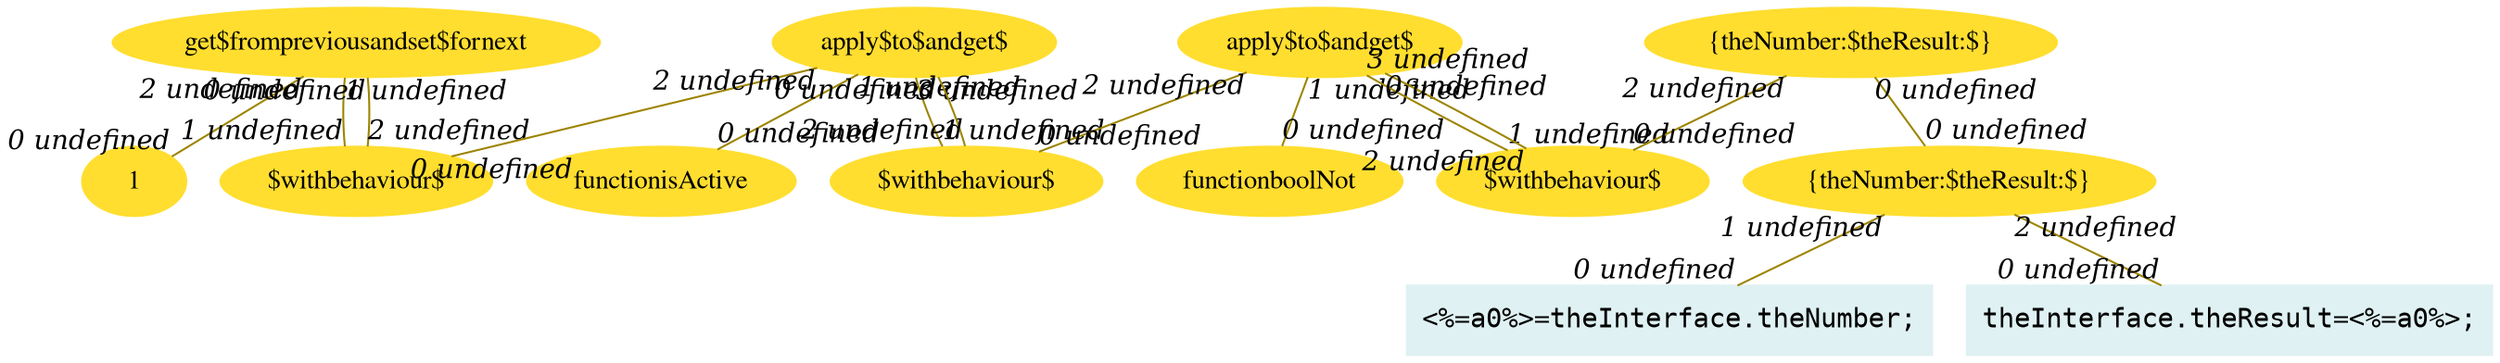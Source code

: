 digraph g{node_1305 [shape="ellipse", style="filled", color="#ffde2f", fontname="Times", label="1" ]
node_1307 [shape="ellipse", style="filled", color="#ffde2f", fontname="Times", label="get$frompreviousandset$fornext" ]
node_1308 [shape="ellipse", style="filled", color="#ffde2f", fontname="Times", label="$withbehaviour$" ]
node_1310 [shape="ellipse", style="filled", color="#ffde2f", fontname="Times", label="functionisActive" ]
node_1311 [shape="ellipse", style="filled", color="#ffde2f", fontname="Times", label="apply$to$andget$" ]
node_1312 [shape="ellipse", style="filled", color="#ffde2f", fontname="Times", label="$withbehaviour$" ]
node_1314 [shape="ellipse", style="filled", color="#ffde2f", fontname="Times", label="functionboolNot" ]
node_1315 [shape="ellipse", style="filled", color="#ffde2f", fontname="Times", label="apply$to$andget$" ]
node_1316 [shape="ellipse", style="filled", color="#ffde2f", fontname="Times", label="$withbehaviour$" ]
node_1347 [shape="ellipse", style="filled", color="#ffde2f", fontname="Times", label="{theNumber:$theResult:$}" ]
node_1463 [shape="box", style="filled", color="#dff1f2", fontname="Courier", label="<%=a0%>=theInterface.theNumber;
" ]
node_1465 [shape="box", style="filled", color="#dff1f2", fontname="Courier", label="theInterface.theResult=<%=a0%>;
" ]
node_1467 [shape="ellipse", style="filled", color="#ffde2f", fontname="Times", label="{theNumber:$theResult:$}" ]
node_1308 -> node_1307 [dir=none, arrowHead=none, fontname="Times-Italic", arrowsize=1, color="#9d8400", label="",  headlabel="0 undefined", taillabel="2 undefined" ]
node_1307 -> node_1305 [dir=none, arrowHead=none, fontname="Times-Italic", arrowsize=1, color="#9d8400", label="",  headlabel="0 undefined", taillabel="2 undefined" ]
node_1311 -> node_1310 [dir=none, arrowHead=none, fontname="Times-Italic", arrowsize=1, color="#9d8400", label="",  headlabel="0 undefined", taillabel="1 undefined" ]
node_1312 -> node_1311 [dir=none, arrowHead=none, fontname="Times-Italic", arrowsize=1, color="#9d8400", label="",  headlabel="0 undefined", taillabel="2 undefined" ]
node_1311 -> node_1308 [dir=none, arrowHead=none, fontname="Times-Italic", arrowsize=1, color="#9d8400", label="",  headlabel="0 undefined", taillabel="2 undefined" ]
node_1315 -> node_1314 [dir=none, arrowHead=none, fontname="Times-Italic", arrowsize=1, color="#9d8400", label="",  headlabel="0 undefined", taillabel="1 undefined" ]
node_1316 -> node_1315 [dir=none, arrowHead=none, fontname="Times-Italic", arrowsize=1, color="#9d8400", label="",  headlabel="0 undefined", taillabel="2 undefined" ]
node_1315 -> node_1312 [dir=none, arrowHead=none, fontname="Times-Italic", arrowsize=1, color="#9d8400", label="",  headlabel="0 undefined", taillabel="2 undefined" ]
node_1347 -> node_1316 [dir=none, arrowHead=none, fontname="Times-Italic", arrowsize=1, color="#9d8400", label="",  headlabel="0 undefined", taillabel="2 undefined" ]
node_1467 -> node_1463 [dir=none, arrowHead=none, fontname="Times-Italic", arrowsize=1, color="#9d8400", label="",  headlabel="0 undefined", taillabel="1 undefined" ]
node_1467 -> node_1465 [dir=none, arrowHead=none, fontname="Times-Italic", arrowsize=1, color="#9d8400", label="",  headlabel="0 undefined", taillabel="2 undefined" ]
node_1347 -> node_1467 [dir=none, arrowHead=none, fontname="Times-Italic", arrowsize=1, color="#9d8400", label="",  headlabel="0 undefined", taillabel="0 undefined" ]
node_1307 -> node_1308 [dir=none, arrowHead=none, fontname="Times-Italic", arrowsize=1, color="#9d8400", label="",  headlabel="1 undefined", taillabel="1 undefined" ]
node_1311 -> node_1312 [dir=none, arrowHead=none, fontname="Times-Italic", arrowsize=1, color="#9d8400", label="",  headlabel="1 undefined", taillabel="3 undefined" ]
node_1315 -> node_1316 [dir=none, arrowHead=none, fontname="Times-Italic", arrowsize=1, color="#9d8400", label="",  headlabel="1 undefined", taillabel="3 undefined" ]
}